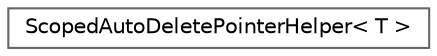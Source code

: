 digraph "类继承关系图"
{
 // LATEX_PDF_SIZE
  bgcolor="transparent";
  edge [fontname=Helvetica,fontsize=10,labelfontname=Helvetica,labelfontsize=10];
  node [fontname=Helvetica,fontsize=10,shape=box,height=0.2,width=0.4];
  rankdir="LR";
  Node0 [id="Node000000",label="ScopedAutoDeletePointerHelper\< T \>",height=0.2,width=0.4,color="grey40", fillcolor="white", style="filled",URL="$class_scoped_auto_delete_pointer_helper.html",tooltip=" "];
}
